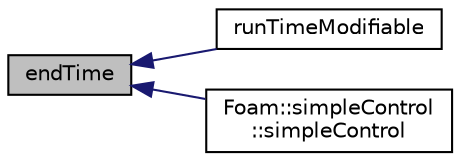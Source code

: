 digraph "endTime"
{
  bgcolor="transparent";
  edge [fontname="Helvetica",fontsize="10",labelfontname="Helvetica",labelfontsize="10"];
  node [fontname="Helvetica",fontsize="10",shape=record];
  rankdir="LR";
  Node16480 [label="endTime",height=0.2,width=0.4,color="black", fillcolor="grey75", style="filled", fontcolor="black"];
  Node16480 -> Node16481 [dir="back",color="midnightblue",fontsize="10",style="solid",fontname="Helvetica"];
  Node16481 [label="runTimeModifiable",height=0.2,width=0.4,color="black",URL="$a27457.html#a6b0d82b6a40b7f9c7627d6ccffd54c82",tooltip="Supports re-reading. "];
  Node16480 -> Node16482 [dir="back",color="midnightblue",fontsize="10",style="solid",fontname="Helvetica"];
  Node16482 [label="Foam::simpleControl\l::simpleControl",height=0.2,width=0.4,color="black",URL="$a22725.html#a58d5995624a9ca97f89d236fd57b7476",tooltip="Construct from mesh. "];
}
